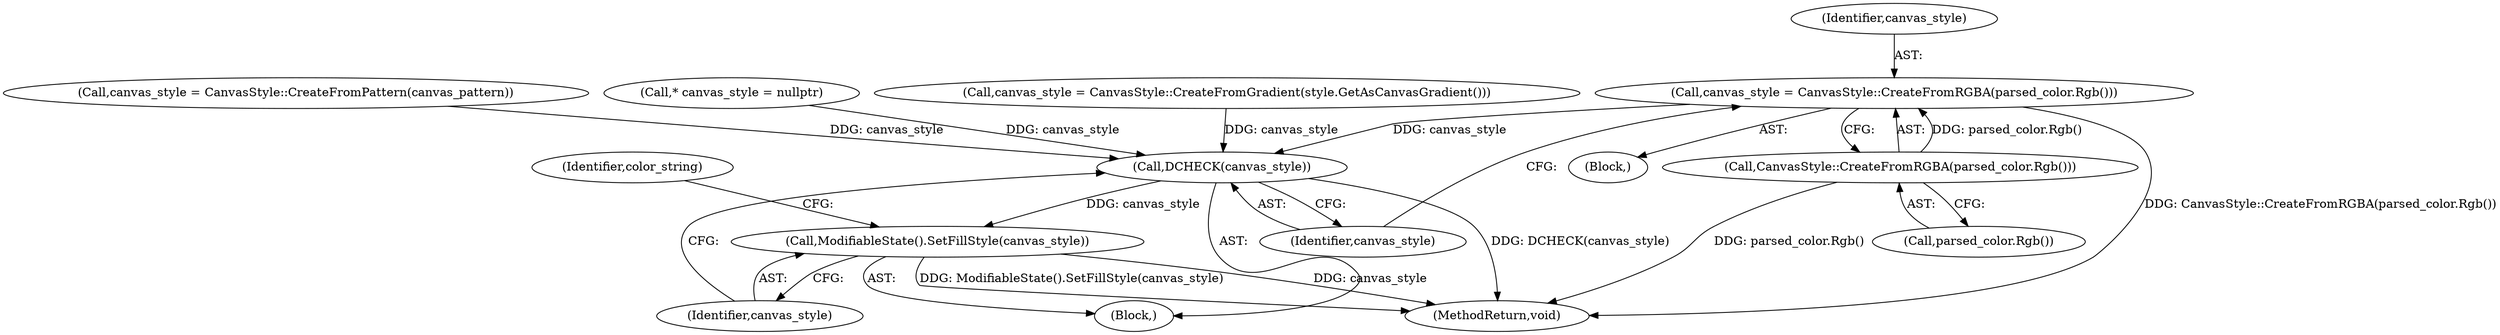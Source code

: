 digraph "0_Chrome_6ed26f014f76f10e76e80636027a2db9dcbe1664_3@pointer" {
"1000140" [label="(Call,canvas_style = CanvasStyle::CreateFromRGBA(parsed_color.Rgb()))"];
"1000142" [label="(Call,CanvasStyle::CreateFromRGBA(parsed_color.Rgb()))"];
"1000176" [label="(Call,DCHECK(canvas_style))"];
"1000178" [label="(Call,ModifiableState().SetFillStyle(canvas_style))"];
"1000102" [label="(Block,)"];
"1000114" [label="(Block,)"];
"1000172" [label="(Call,canvas_style = CanvasStyle::CreateFromPattern(canvas_pattern))"];
"1000109" [label="(Call,* canvas_style = nullptr)"];
"1000148" [label="(Call,canvas_style = CanvasStyle::CreateFromGradient(style.GetAsCanvasGradient()))"];
"1000141" [label="(Identifier,canvas_style)"];
"1000176" [label="(Call,DCHECK(canvas_style))"];
"1000179" [label="(Identifier,canvas_style)"];
"1000178" [label="(Call,ModifiableState().SetFillStyle(canvas_style))"];
"1000140" [label="(Call,canvas_style = CanvasStyle::CreateFromRGBA(parsed_color.Rgb()))"];
"1000143" [label="(Call,parsed_color.Rgb())"];
"1000142" [label="(Call,CanvasStyle::CreateFromRGBA(parsed_color.Rgb()))"];
"1000177" [label="(Identifier,canvas_style)"];
"1000183" [label="(MethodReturn,void)"];
"1000181" [label="(Identifier,color_string)"];
"1000140" -> "1000114"  [label="AST: "];
"1000140" -> "1000142"  [label="CFG: "];
"1000141" -> "1000140"  [label="AST: "];
"1000142" -> "1000140"  [label="AST: "];
"1000177" -> "1000140"  [label="CFG: "];
"1000140" -> "1000183"  [label="DDG: CanvasStyle::CreateFromRGBA(parsed_color.Rgb())"];
"1000142" -> "1000140"  [label="DDG: parsed_color.Rgb()"];
"1000140" -> "1000176"  [label="DDG: canvas_style"];
"1000142" -> "1000143"  [label="CFG: "];
"1000143" -> "1000142"  [label="AST: "];
"1000142" -> "1000183"  [label="DDG: parsed_color.Rgb()"];
"1000176" -> "1000102"  [label="AST: "];
"1000176" -> "1000177"  [label="CFG: "];
"1000177" -> "1000176"  [label="AST: "];
"1000179" -> "1000176"  [label="CFG: "];
"1000176" -> "1000183"  [label="DDG: DCHECK(canvas_style)"];
"1000148" -> "1000176"  [label="DDG: canvas_style"];
"1000109" -> "1000176"  [label="DDG: canvas_style"];
"1000172" -> "1000176"  [label="DDG: canvas_style"];
"1000176" -> "1000178"  [label="DDG: canvas_style"];
"1000178" -> "1000102"  [label="AST: "];
"1000178" -> "1000179"  [label="CFG: "];
"1000179" -> "1000178"  [label="AST: "];
"1000181" -> "1000178"  [label="CFG: "];
"1000178" -> "1000183"  [label="DDG: ModifiableState().SetFillStyle(canvas_style)"];
"1000178" -> "1000183"  [label="DDG: canvas_style"];
}
